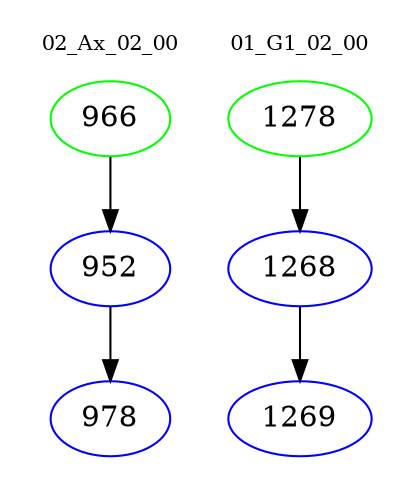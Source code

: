 digraph{
subgraph cluster_0 {
color = white
label = "02_Ax_02_00";
fontsize=10;
T0_966 [label="966", color="green"]
T0_966 -> T0_952 [color="black"]
T0_952 [label="952", color="blue"]
T0_952 -> T0_978 [color="black"]
T0_978 [label="978", color="blue"]
}
subgraph cluster_1 {
color = white
label = "01_G1_02_00";
fontsize=10;
T1_1278 [label="1278", color="green"]
T1_1278 -> T1_1268 [color="black"]
T1_1268 [label="1268", color="blue"]
T1_1268 -> T1_1269 [color="black"]
T1_1269 [label="1269", color="blue"]
}
}
